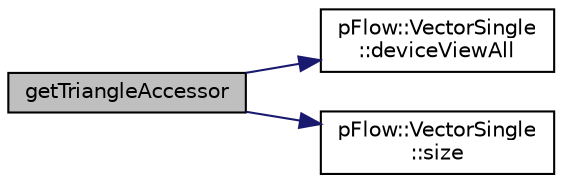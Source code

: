 digraph "getTriangleAccessor"
{
 // LATEX_PDF_SIZE
  edge [fontname="Helvetica",fontsize="10",labelfontname="Helvetica",labelfontsize="10"];
  node [fontname="Helvetica",fontsize="10",shape=record];
  rankdir="LR";
  Node1 [label="getTriangleAccessor",height=0.2,width=0.4,color="black", fillcolor="grey75", style="filled", fontcolor="black",tooltip="Obtain an object for accessing triangles."];
  Node1 -> Node2 [color="midnightblue",fontsize="10",style="solid",fontname="Helvetica"];
  Node2 [label="pFlow::VectorSingle\l::deviceViewAll",height=0.2,width=0.4,color="black", fillcolor="white", style="filled",URL="$classpFlow_1_1VectorSingle.html#a51122b76468e0c5f19ea69c5c0ca6cf4",tooltip="Device view range [0,capcity)"];
  Node1 -> Node3 [color="midnightblue",fontsize="10",style="solid",fontname="Helvetica"];
  Node3 [label="pFlow::VectorSingle\l::size",height=0.2,width=0.4,color="black", fillcolor="white", style="filled",URL="$classpFlow_1_1VectorSingle.html#a235f4855cec31187d575a459abb3eed2",tooltip="Size of the vector."];
}
